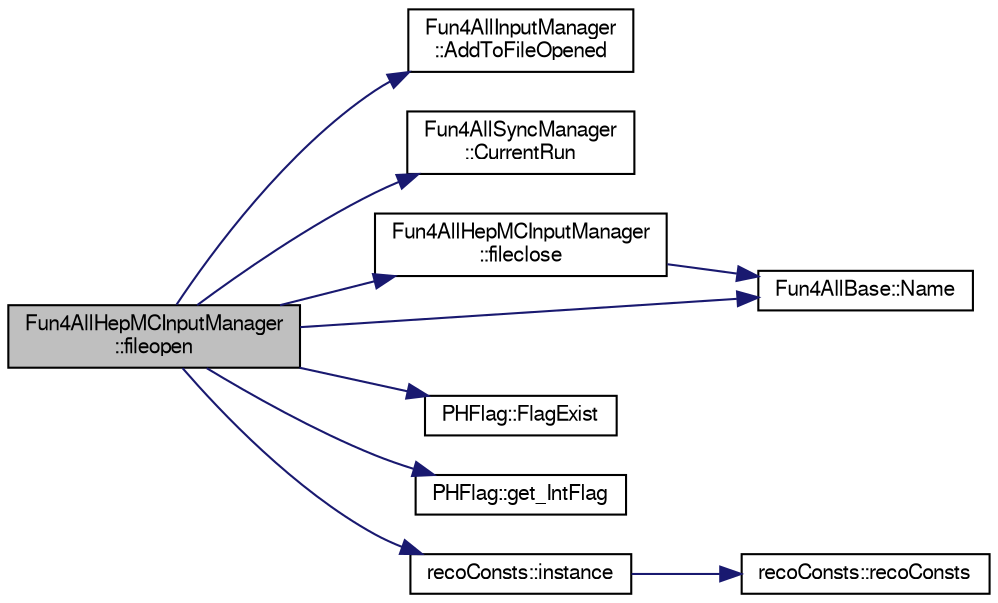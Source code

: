 digraph "Fun4AllHepMCInputManager::fileopen"
{
  bgcolor="transparent";
  edge [fontname="FreeSans",fontsize="10",labelfontname="FreeSans",labelfontsize="10"];
  node [fontname="FreeSans",fontsize="10",shape=record];
  rankdir="LR";
  Node1 [label="Fun4AllHepMCInputManager\l::fileopen",height=0.2,width=0.4,color="black", fillcolor="grey75", style="filled" fontcolor="black"];
  Node1 -> Node2 [color="midnightblue",fontsize="10",style="solid",fontname="FreeSans"];
  Node2 [label="Fun4AllInputManager\l::AddToFileOpened",height=0.2,width=0.4,color="black",URL="$d4/da9/classFun4AllInputManager.html#a98ac3fb04956625a423ef41a3909ba27"];
  Node1 -> Node3 [color="midnightblue",fontsize="10",style="solid",fontname="FreeSans"];
  Node3 [label="Fun4AllSyncManager\l::CurrentRun",height=0.2,width=0.4,color="black",URL="$dd/ded/classFun4AllSyncManager.html#accab39002c98d83f875d96631b5d78bb"];
  Node1 -> Node4 [color="midnightblue",fontsize="10",style="solid",fontname="FreeSans"];
  Node4 [label="Fun4AllHepMCInputManager\l::fileclose",height=0.2,width=0.4,color="black",URL="$d6/d6f/classFun4AllHepMCInputManager.html#a1bde483df8980d46f5927a109ace2635"];
  Node4 -> Node5 [color="midnightblue",fontsize="10",style="solid",fontname="FreeSans"];
  Node5 [label="Fun4AllBase::Name",height=0.2,width=0.4,color="black",URL="$d5/dec/classFun4AllBase.html#a41f9ac377743d046f590617fd6f4f0ed",tooltip="Returns the name of this module. "];
  Node1 -> Node6 [color="midnightblue",fontsize="10",style="solid",fontname="FreeSans"];
  Node6 [label="PHFlag::FlagExist",height=0.2,width=0.4,color="black",URL="$d1/da8/classPHFlag.html#a4b73a422f0076568904d71f40e849da5"];
  Node1 -> Node7 [color="midnightblue",fontsize="10",style="solid",fontname="FreeSans"];
  Node7 [label="PHFlag::get_IntFlag",height=0.2,width=0.4,color="black",URL="$d1/da8/classPHFlag.html#a07899067141a5f12333cc37183caddc8"];
  Node1 -> Node8 [color="midnightblue",fontsize="10",style="solid",fontname="FreeSans"];
  Node8 [label="recoConsts::instance",height=0.2,width=0.4,color="black",URL="$d8/d14/classrecoConsts.html#ae69a5c29a7199ba16d0e537158618802"];
  Node8 -> Node9 [color="midnightblue",fontsize="10",style="solid",fontname="FreeSans"];
  Node9 [label="recoConsts::recoConsts",height=0.2,width=0.4,color="black",URL="$d8/d14/classrecoConsts.html#ae882d6adc62f783ec78114fe3dee3c24"];
  Node1 -> Node5 [color="midnightblue",fontsize="10",style="solid",fontname="FreeSans"];
}
